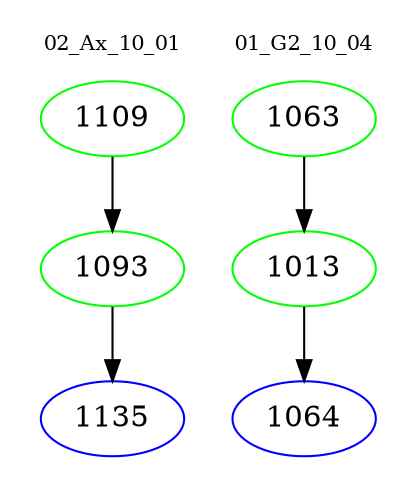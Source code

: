 digraph{
subgraph cluster_0 {
color = white
label = "02_Ax_10_01";
fontsize=10;
T0_1109 [label="1109", color="green"]
T0_1109 -> T0_1093 [color="black"]
T0_1093 [label="1093", color="green"]
T0_1093 -> T0_1135 [color="black"]
T0_1135 [label="1135", color="blue"]
}
subgraph cluster_1 {
color = white
label = "01_G2_10_04";
fontsize=10;
T1_1063 [label="1063", color="green"]
T1_1063 -> T1_1013 [color="black"]
T1_1013 [label="1013", color="green"]
T1_1013 -> T1_1064 [color="black"]
T1_1064 [label="1064", color="blue"]
}
}
